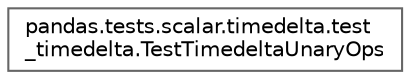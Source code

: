 digraph "Graphical Class Hierarchy"
{
 // LATEX_PDF_SIZE
  bgcolor="transparent";
  edge [fontname=Helvetica,fontsize=10,labelfontname=Helvetica,labelfontsize=10];
  node [fontname=Helvetica,fontsize=10,shape=box,height=0.2,width=0.4];
  rankdir="LR";
  Node0 [id="Node000000",label="pandas.tests.scalar.timedelta.test\l_timedelta.TestTimedeltaUnaryOps",height=0.2,width=0.4,color="grey40", fillcolor="white", style="filled",URL="$d8/d36/classpandas_1_1tests_1_1scalar_1_1timedelta_1_1test__timedelta_1_1TestTimedeltaUnaryOps.html",tooltip=" "];
}
